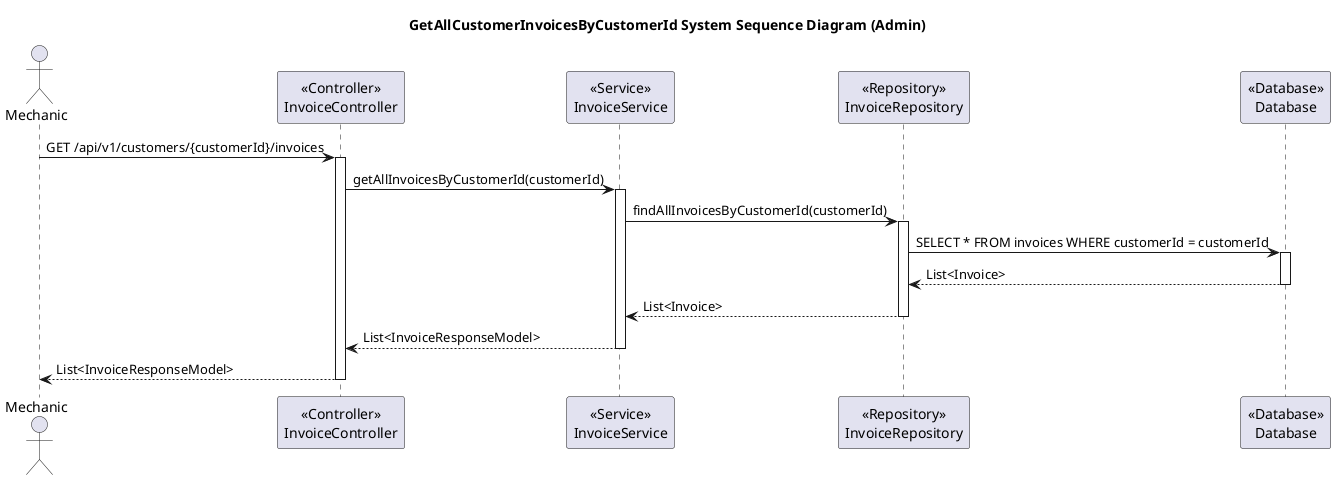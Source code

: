 @startuml
title GetAllCustomerInvoicesByCustomerId System Sequence Diagram (Admin)

actor Mechanic

participant InvoiceController as "<<Controller>>\nInvoiceController"
participant InvoiceService as "<<Service>>\nInvoiceService"
participant InvoiceRepository as "<<Repository>>\nInvoiceRepository"
participant Database as "<<Database>>\nDatabase"

Mechanic -> InvoiceController: GET /api/v1/customers/{customerId}/invoices
activate InvoiceController

InvoiceController -> InvoiceService: getAllInvoicesByCustomerId(customerId)
activate InvoiceService

InvoiceService -> InvoiceRepository: findAllInvoicesByCustomerId(customerId)
activate InvoiceRepository

InvoiceRepository -> Database: SELECT * FROM invoices WHERE customerId = customerId
activate Database

Database --> InvoiceRepository: List<Invoice>
deactivate Database

InvoiceRepository --> InvoiceService: List<Invoice>
deactivate InvoiceRepository

InvoiceService --> InvoiceController: List<InvoiceResponseModel>
deactivate InvoiceService

InvoiceController --> Mechanic: List<InvoiceResponseModel>
deactivate InvoiceController
@enduml
